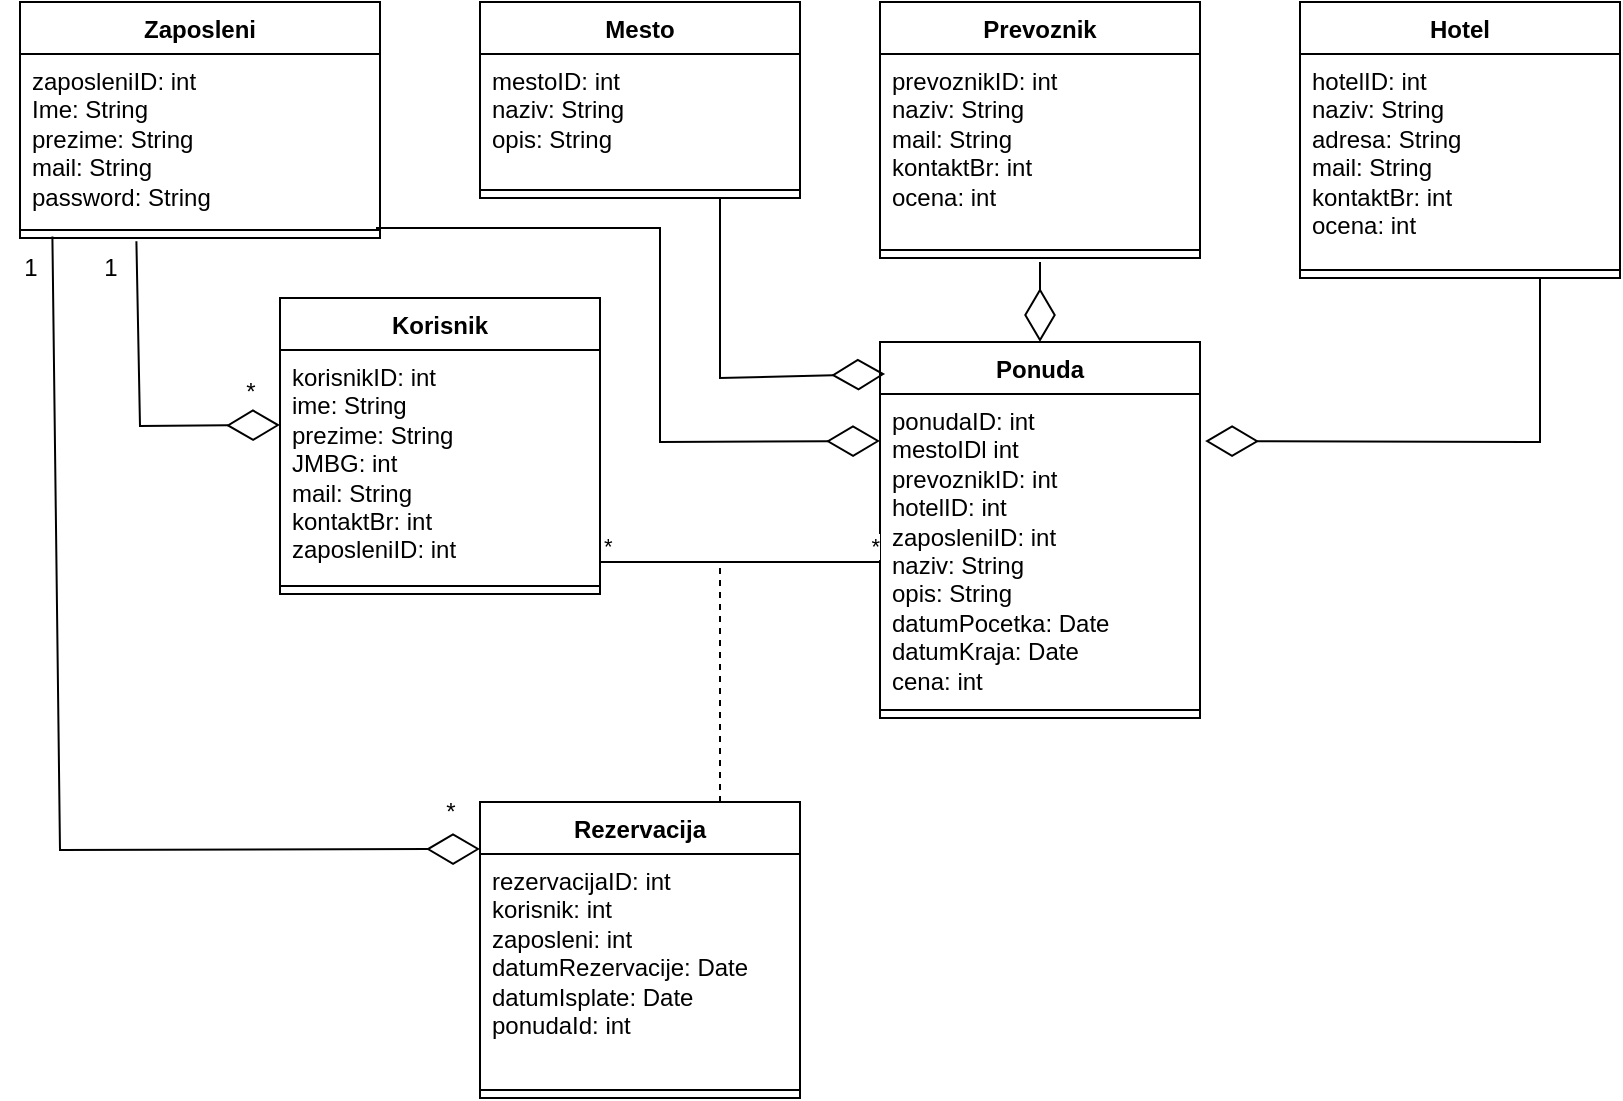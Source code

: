 <mxfile version="24.7.7">
  <diagram name="Page-1" id="2YBvvXClWsGukQMizWep">
    <mxGraphModel dx="521" dy="530" grid="1" gridSize="10" guides="1" tooltips="1" connect="1" arrows="1" fold="1" page="1" pageScale="1" pageWidth="850" pageHeight="1100" math="0" shadow="0">
      <root>
        <mxCell id="0" />
        <mxCell id="1" parent="0" />
        <mxCell id="HqwC9UWVKNZlkkgmFtpB-35" value="Zaposleni" style="swimlane;fontStyle=1;align=center;verticalAlign=top;childLayout=stackLayout;horizontal=1;startSize=26;horizontalStack=0;resizeParent=1;resizeParentMax=0;resizeLast=0;collapsible=1;marginBottom=0;whiteSpace=wrap;html=1;" vertex="1" parent="1">
          <mxGeometry x="20" y="60" width="180" height="118" as="geometry" />
        </mxCell>
        <mxCell id="HqwC9UWVKNZlkkgmFtpB-36" value="zaposleniID: int&lt;div&gt;Ime: String&lt;/div&gt;&lt;div&gt;prezime: String&lt;/div&gt;&lt;div&gt;mail: String&lt;/div&gt;&lt;div&gt;password: String&lt;/div&gt;" style="text;strokeColor=none;fillColor=none;align=left;verticalAlign=top;spacingLeft=4;spacingRight=4;overflow=hidden;rotatable=0;points=[[0,0.5],[1,0.5]];portConstraint=eastwest;whiteSpace=wrap;html=1;" vertex="1" parent="HqwC9UWVKNZlkkgmFtpB-35">
          <mxGeometry y="26" width="180" height="84" as="geometry" />
        </mxCell>
        <mxCell id="HqwC9UWVKNZlkkgmFtpB-37" value="" style="line;strokeWidth=1;fillColor=none;align=left;verticalAlign=middle;spacingTop=-1;spacingLeft=3;spacingRight=3;rotatable=0;labelPosition=right;points=[];portConstraint=eastwest;strokeColor=inherit;" vertex="1" parent="HqwC9UWVKNZlkkgmFtpB-35">
          <mxGeometry y="110" width="180" height="8" as="geometry" />
        </mxCell>
        <mxCell id="HqwC9UWVKNZlkkgmFtpB-39" value="Mesto" style="swimlane;fontStyle=1;align=center;verticalAlign=top;childLayout=stackLayout;horizontal=1;startSize=26;horizontalStack=0;resizeParent=1;resizeParentMax=0;resizeLast=0;collapsible=1;marginBottom=0;whiteSpace=wrap;html=1;" vertex="1" parent="1">
          <mxGeometry x="250" y="60" width="160" height="98" as="geometry" />
        </mxCell>
        <mxCell id="HqwC9UWVKNZlkkgmFtpB-40" value="mestoID: int&lt;div&gt;naziv: String&lt;/div&gt;&lt;div&gt;opis: String&lt;/div&gt;" style="text;strokeColor=none;fillColor=none;align=left;verticalAlign=top;spacingLeft=4;spacingRight=4;overflow=hidden;rotatable=0;points=[[0,0.5],[1,0.5]];portConstraint=eastwest;whiteSpace=wrap;html=1;" vertex="1" parent="HqwC9UWVKNZlkkgmFtpB-39">
          <mxGeometry y="26" width="160" height="64" as="geometry" />
        </mxCell>
        <mxCell id="HqwC9UWVKNZlkkgmFtpB-41" value="" style="line;strokeWidth=1;fillColor=none;align=left;verticalAlign=middle;spacingTop=-1;spacingLeft=3;spacingRight=3;rotatable=0;labelPosition=right;points=[];portConstraint=eastwest;strokeColor=inherit;" vertex="1" parent="HqwC9UWVKNZlkkgmFtpB-39">
          <mxGeometry y="90" width="160" height="8" as="geometry" />
        </mxCell>
        <mxCell id="HqwC9UWVKNZlkkgmFtpB-42" value="Prevoznik" style="swimlane;fontStyle=1;align=center;verticalAlign=top;childLayout=stackLayout;horizontal=1;startSize=26;horizontalStack=0;resizeParent=1;resizeParentMax=0;resizeLast=0;collapsible=1;marginBottom=0;whiteSpace=wrap;html=1;" vertex="1" parent="1">
          <mxGeometry x="450" y="60" width="160" height="128" as="geometry" />
        </mxCell>
        <mxCell id="HqwC9UWVKNZlkkgmFtpB-43" value="prevoznikID: int&lt;div&gt;naziv: String&lt;/div&gt;&lt;div&gt;mail: String&lt;/div&gt;&lt;div&gt;kontaktBr: int&lt;/div&gt;&lt;div&gt;ocena: int&lt;/div&gt;" style="text;strokeColor=none;fillColor=none;align=left;verticalAlign=top;spacingLeft=4;spacingRight=4;overflow=hidden;rotatable=0;points=[[0,0.5],[1,0.5]];portConstraint=eastwest;whiteSpace=wrap;html=1;" vertex="1" parent="HqwC9UWVKNZlkkgmFtpB-42">
          <mxGeometry y="26" width="160" height="94" as="geometry" />
        </mxCell>
        <mxCell id="HqwC9UWVKNZlkkgmFtpB-44" value="" style="line;strokeWidth=1;fillColor=none;align=left;verticalAlign=middle;spacingTop=-1;spacingLeft=3;spacingRight=3;rotatable=0;labelPosition=right;points=[];portConstraint=eastwest;strokeColor=inherit;" vertex="1" parent="HqwC9UWVKNZlkkgmFtpB-42">
          <mxGeometry y="120" width="160" height="8" as="geometry" />
        </mxCell>
        <mxCell id="HqwC9UWVKNZlkkgmFtpB-45" value="Hotel" style="swimlane;fontStyle=1;align=center;verticalAlign=top;childLayout=stackLayout;horizontal=1;startSize=26;horizontalStack=0;resizeParent=1;resizeParentMax=0;resizeLast=0;collapsible=1;marginBottom=0;whiteSpace=wrap;html=1;" vertex="1" parent="1">
          <mxGeometry x="660" y="60" width="160" height="138" as="geometry" />
        </mxCell>
        <mxCell id="HqwC9UWVKNZlkkgmFtpB-46" value="hotelID: int&lt;div&gt;naziv: String&lt;/div&gt;&lt;div&gt;adresa: String&lt;/div&gt;&lt;div&gt;mail: String&lt;/div&gt;&lt;div&gt;kontaktBr: int&lt;/div&gt;&lt;div&gt;ocena: int&lt;/div&gt;" style="text;strokeColor=none;fillColor=none;align=left;verticalAlign=top;spacingLeft=4;spacingRight=4;overflow=hidden;rotatable=0;points=[[0,0.5],[1,0.5]];portConstraint=eastwest;whiteSpace=wrap;html=1;" vertex="1" parent="HqwC9UWVKNZlkkgmFtpB-45">
          <mxGeometry y="26" width="160" height="104" as="geometry" />
        </mxCell>
        <mxCell id="HqwC9UWVKNZlkkgmFtpB-47" value="" style="line;strokeWidth=1;fillColor=none;align=left;verticalAlign=middle;spacingTop=-1;spacingLeft=3;spacingRight=3;rotatable=0;labelPosition=right;points=[];portConstraint=eastwest;strokeColor=inherit;" vertex="1" parent="HqwC9UWVKNZlkkgmFtpB-45">
          <mxGeometry y="130" width="160" height="8" as="geometry" />
        </mxCell>
        <mxCell id="HqwC9UWVKNZlkkgmFtpB-48" value="Ponuda" style="swimlane;fontStyle=1;align=center;verticalAlign=top;childLayout=stackLayout;horizontal=1;startSize=26;horizontalStack=0;resizeParent=1;resizeParentMax=0;resizeLast=0;collapsible=1;marginBottom=0;whiteSpace=wrap;html=1;" vertex="1" parent="1">
          <mxGeometry x="450" y="230" width="160" height="188" as="geometry" />
        </mxCell>
        <mxCell id="HqwC9UWVKNZlkkgmFtpB-49" value="ponudaID: int&lt;div&gt;mestoIDl int&lt;/div&gt;&lt;div&gt;prevoznikID: int&lt;/div&gt;&lt;div&gt;hotelID: int&lt;/div&gt;&lt;div&gt;zaposleniID: int&lt;/div&gt;&lt;div&gt;naziv: String&lt;/div&gt;&lt;div&gt;opis: String&lt;/div&gt;&lt;div&gt;datumPocetka: Date&lt;/div&gt;&lt;div&gt;datumKraja: Date&lt;/div&gt;&lt;div&gt;cena: int&lt;/div&gt;&lt;div&gt;&lt;br&gt;&lt;/div&gt;" style="text;strokeColor=none;fillColor=none;align=left;verticalAlign=top;spacingLeft=4;spacingRight=4;overflow=hidden;rotatable=0;points=[[0,0.5],[1,0.5]];portConstraint=eastwest;whiteSpace=wrap;html=1;" vertex="1" parent="HqwC9UWVKNZlkkgmFtpB-48">
          <mxGeometry y="26" width="160" height="154" as="geometry" />
        </mxCell>
        <mxCell id="HqwC9UWVKNZlkkgmFtpB-50" value="" style="line;strokeWidth=1;fillColor=none;align=left;verticalAlign=middle;spacingTop=-1;spacingLeft=3;spacingRight=3;rotatable=0;labelPosition=right;points=[];portConstraint=eastwest;strokeColor=inherit;" vertex="1" parent="HqwC9UWVKNZlkkgmFtpB-48">
          <mxGeometry y="180" width="160" height="8" as="geometry" />
        </mxCell>
        <mxCell id="HqwC9UWVKNZlkkgmFtpB-51" value="Rezervacija" style="swimlane;fontStyle=1;align=center;verticalAlign=top;childLayout=stackLayout;horizontal=1;startSize=26;horizontalStack=0;resizeParent=1;resizeParentMax=0;resizeLast=0;collapsible=1;marginBottom=0;whiteSpace=wrap;html=1;" vertex="1" parent="1">
          <mxGeometry x="250" y="460" width="160" height="148" as="geometry" />
        </mxCell>
        <mxCell id="HqwC9UWVKNZlkkgmFtpB-52" value="rezervacijaID: int&lt;div&gt;korisnik: int&lt;/div&gt;&lt;div&gt;zaposleni: int&lt;/div&gt;&lt;div&gt;datumRezervacije: Date&lt;/div&gt;&lt;div&gt;datumIsplate: Date&lt;/div&gt;&lt;div&gt;ponudaId: int&lt;/div&gt;&lt;div&gt;&lt;br&gt;&lt;/div&gt;" style="text;strokeColor=none;fillColor=none;align=left;verticalAlign=top;spacingLeft=4;spacingRight=4;overflow=hidden;rotatable=0;points=[[0,0.5],[1,0.5]];portConstraint=eastwest;whiteSpace=wrap;html=1;" vertex="1" parent="HqwC9UWVKNZlkkgmFtpB-51">
          <mxGeometry y="26" width="160" height="114" as="geometry" />
        </mxCell>
        <mxCell id="HqwC9UWVKNZlkkgmFtpB-53" value="" style="line;strokeWidth=1;fillColor=none;align=left;verticalAlign=middle;spacingTop=-1;spacingLeft=3;spacingRight=3;rotatable=0;labelPosition=right;points=[];portConstraint=eastwest;strokeColor=inherit;" vertex="1" parent="HqwC9UWVKNZlkkgmFtpB-51">
          <mxGeometry y="140" width="160" height="8" as="geometry" />
        </mxCell>
        <mxCell id="HqwC9UWVKNZlkkgmFtpB-54" value="Korisnik" style="swimlane;fontStyle=1;align=center;verticalAlign=top;childLayout=stackLayout;horizontal=1;startSize=26;horizontalStack=0;resizeParent=1;resizeParentMax=0;resizeLast=0;collapsible=1;marginBottom=0;whiteSpace=wrap;html=1;" vertex="1" parent="1">
          <mxGeometry x="150" y="208" width="160" height="148" as="geometry" />
        </mxCell>
        <mxCell id="HqwC9UWVKNZlkkgmFtpB-55" value="korisnikID: int&lt;div&gt;ime: String&lt;/div&gt;&lt;div&gt;prezime: String&lt;/div&gt;&lt;div&gt;JMBG: int&lt;/div&gt;&lt;div&gt;mail: String&lt;/div&gt;&lt;div&gt;kontaktBr: int&lt;/div&gt;&lt;div&gt;zaposleniID: int&lt;/div&gt;&lt;div&gt;&lt;br&gt;&lt;/div&gt;" style="text;strokeColor=none;fillColor=none;align=left;verticalAlign=top;spacingLeft=4;spacingRight=4;overflow=hidden;rotatable=0;points=[[0,0.5],[1,0.5]];portConstraint=eastwest;whiteSpace=wrap;html=1;" vertex="1" parent="HqwC9UWVKNZlkkgmFtpB-54">
          <mxGeometry y="26" width="160" height="114" as="geometry" />
        </mxCell>
        <mxCell id="HqwC9UWVKNZlkkgmFtpB-56" value="" style="line;strokeWidth=1;fillColor=none;align=left;verticalAlign=middle;spacingTop=-1;spacingLeft=3;spacingRight=3;rotatable=0;labelPosition=right;points=[];portConstraint=eastwest;strokeColor=inherit;" vertex="1" parent="HqwC9UWVKNZlkkgmFtpB-54">
          <mxGeometry y="140" width="160" height="8" as="geometry" />
        </mxCell>
        <mxCell id="HqwC9UWVKNZlkkgmFtpB-59" value="" style="endArrow=diamondThin;endFill=0;endSize=24;html=1;rounded=0;exitX=0.94;exitY=0.053;exitDx=0;exitDy=0;exitPerimeter=0;" edge="1" parent="1" source="HqwC9UWVKNZlkkgmFtpB-60">
          <mxGeometry width="160" relative="1" as="geometry">
            <mxPoint x="80" y="170" as="sourcePoint" />
            <mxPoint x="150" y="271.5" as="targetPoint" />
            <Array as="points">
              <mxPoint x="80" y="272" />
            </Array>
          </mxGeometry>
        </mxCell>
        <mxCell id="HqwC9UWVKNZlkkgmFtpB-60" value="1" style="text;html=1;align=center;verticalAlign=middle;resizable=0;points=[];autosize=1;strokeColor=none;fillColor=none;" vertex="1" parent="1">
          <mxGeometry x="50" y="178" width="30" height="30" as="geometry" />
        </mxCell>
        <mxCell id="HqwC9UWVKNZlkkgmFtpB-61" value="*" style="text;html=1;align=center;verticalAlign=middle;resizable=0;points=[];autosize=1;strokeColor=none;fillColor=none;" vertex="1" parent="1">
          <mxGeometry x="120" y="240" width="30" height="30" as="geometry" />
        </mxCell>
        <mxCell id="HqwC9UWVKNZlkkgmFtpB-62" value="" style="endArrow=diamondThin;endFill=0;endSize=24;html=1;rounded=0;exitX=0.09;exitY=0.9;exitDx=0;exitDy=0;exitPerimeter=0;" edge="1" parent="1" source="HqwC9UWVKNZlkkgmFtpB-37">
          <mxGeometry width="160" relative="1" as="geometry">
            <mxPoint x="180" y="390" as="sourcePoint" />
            <mxPoint x="250" y="483.5" as="targetPoint" />
            <Array as="points">
              <mxPoint x="40" y="484" />
            </Array>
          </mxGeometry>
        </mxCell>
        <mxCell id="HqwC9UWVKNZlkkgmFtpB-63" value="1" style="text;html=1;align=center;verticalAlign=middle;resizable=0;points=[];autosize=1;strokeColor=none;fillColor=none;" vertex="1" parent="1">
          <mxGeometry x="10" y="178" width="30" height="30" as="geometry" />
        </mxCell>
        <mxCell id="HqwC9UWVKNZlkkgmFtpB-64" value="*" style="text;html=1;align=center;verticalAlign=middle;resizable=0;points=[];autosize=1;strokeColor=none;fillColor=none;" vertex="1" parent="1">
          <mxGeometry x="220" y="450" width="30" height="30" as="geometry" />
        </mxCell>
        <mxCell id="HqwC9UWVKNZlkkgmFtpB-65" value="" style="endArrow=diamondThin;endFill=0;endSize=24;html=1;rounded=0;" edge="1" parent="1">
          <mxGeometry width="160" relative="1" as="geometry">
            <mxPoint x="198" y="173" as="sourcePoint" />
            <mxPoint x="450" y="279.5" as="targetPoint" />
            <Array as="points">
              <mxPoint x="340" y="173" />
              <mxPoint x="340" y="280" />
            </Array>
          </mxGeometry>
        </mxCell>
        <mxCell id="HqwC9UWVKNZlkkgmFtpB-67" value="" style="endArrow=diamondThin;endFill=0;endSize=24;html=1;rounded=0;exitX=0.75;exitY=1;exitDx=0;exitDy=0;entryX=0.016;entryY=0.085;entryDx=0;entryDy=0;entryPerimeter=0;" edge="1" parent="1" source="HqwC9UWVKNZlkkgmFtpB-39" target="HqwC9UWVKNZlkkgmFtpB-48">
          <mxGeometry width="160" relative="1" as="geometry">
            <mxPoint x="200" y="138" as="sourcePoint" />
            <mxPoint x="452" y="247.5" as="targetPoint" />
            <Array as="points">
              <mxPoint x="370" y="248" />
            </Array>
          </mxGeometry>
        </mxCell>
        <mxCell id="HqwC9UWVKNZlkkgmFtpB-68" value="" style="endArrow=diamondThin;endFill=0;endSize=24;html=1;rounded=0;entryX=0.5;entryY=0;entryDx=0;entryDy=0;" edge="1" parent="1" target="HqwC9UWVKNZlkkgmFtpB-48">
          <mxGeometry width="160" relative="1" as="geometry">
            <mxPoint x="530" y="190" as="sourcePoint" />
            <mxPoint x="543" y="218" as="targetPoint" />
            <Array as="points">
              <mxPoint x="530" y="190" />
            </Array>
          </mxGeometry>
        </mxCell>
        <mxCell id="HqwC9UWVKNZlkkgmFtpB-69" value="" style="endArrow=diamondThin;endFill=0;endSize=24;html=1;rounded=0;entryX=1.016;entryY=0.153;entryDx=0;entryDy=0;exitX=0.75;exitY=1;exitDx=0;exitDy=0;entryPerimeter=0;" edge="1" parent="1" source="HqwC9UWVKNZlkkgmFtpB-45" target="HqwC9UWVKNZlkkgmFtpB-49">
          <mxGeometry width="160" relative="1" as="geometry">
            <mxPoint x="700" y="240" as="sourcePoint" />
            <mxPoint x="700" y="280" as="targetPoint" />
            <Array as="points">
              <mxPoint x="780" y="280" />
            </Array>
          </mxGeometry>
        </mxCell>
        <mxCell id="HqwC9UWVKNZlkkgmFtpB-70" value="" style="endArrow=none;html=1;edgeStyle=orthogonalEdgeStyle;rounded=0;" edge="1" parent="1">
          <mxGeometry relative="1" as="geometry">
            <mxPoint x="310" y="340" as="sourcePoint" />
            <mxPoint x="450" y="340" as="targetPoint" />
          </mxGeometry>
        </mxCell>
        <mxCell id="HqwC9UWVKNZlkkgmFtpB-71" value="*" style="edgeLabel;resizable=0;html=1;align=left;verticalAlign=bottom;" connectable="0" vertex="1" parent="HqwC9UWVKNZlkkgmFtpB-70">
          <mxGeometry x="-1" relative="1" as="geometry" />
        </mxCell>
        <mxCell id="HqwC9UWVKNZlkkgmFtpB-72" value="*" style="edgeLabel;resizable=0;html=1;align=right;verticalAlign=bottom;" connectable="0" vertex="1" parent="HqwC9UWVKNZlkkgmFtpB-70">
          <mxGeometry x="1" relative="1" as="geometry" />
        </mxCell>
        <mxCell id="HqwC9UWVKNZlkkgmFtpB-75" value="" style="endArrow=none;dashed=1;html=1;rounded=0;exitX=0.75;exitY=0;exitDx=0;exitDy=0;" edge="1" parent="1" source="HqwC9UWVKNZlkkgmFtpB-51">
          <mxGeometry width="50" height="50" relative="1" as="geometry">
            <mxPoint x="340" y="440" as="sourcePoint" />
            <mxPoint x="370" y="340" as="targetPoint" />
          </mxGeometry>
        </mxCell>
      </root>
    </mxGraphModel>
  </diagram>
</mxfile>

